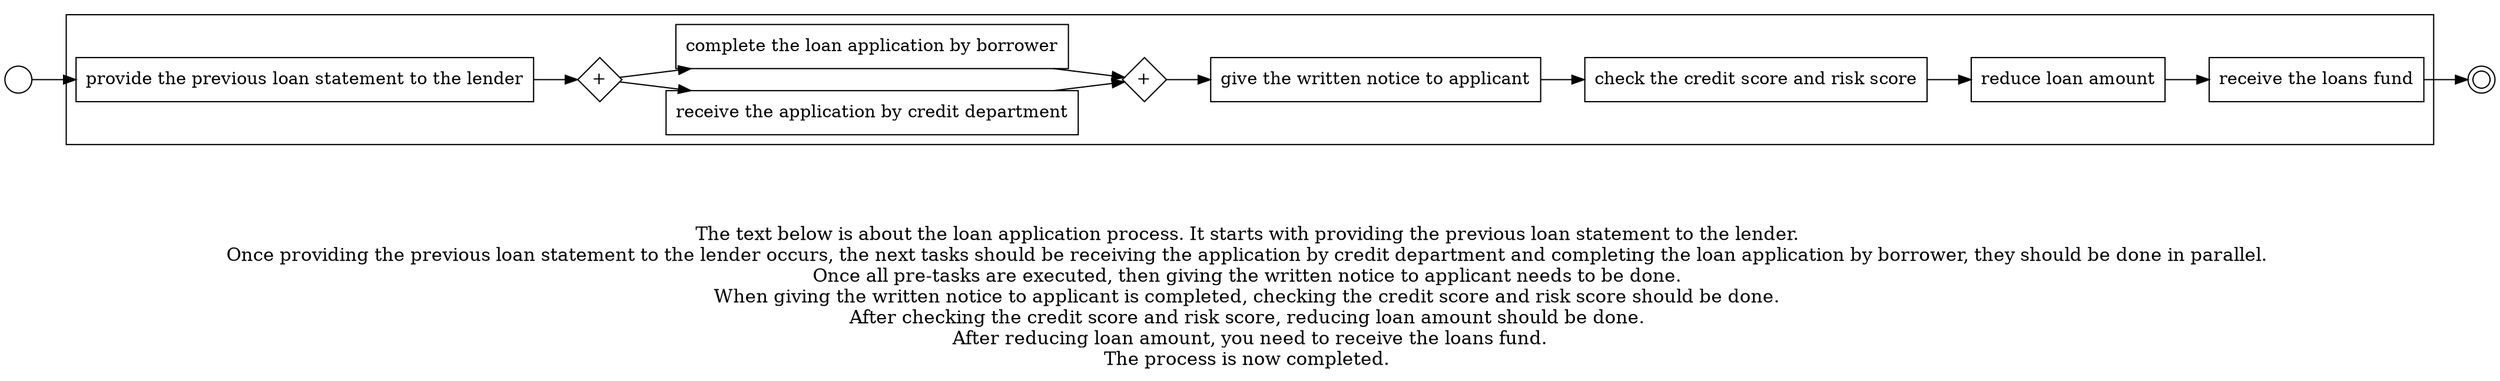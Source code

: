 digraph loan_application_process_91 {
	graph [rankdir=LR]
	START_NODE [label="" shape=circle width=0.3]
	subgraph CLUSTER_0 {
		"provide the previous loan statement to the lender" [shape=box]
		"AND_SPLIT--2. Loan application_J9PU" [label="+" fixedsize=true shape=diamond width=0.5]
		"provide the previous loan statement to the lender" -> "AND_SPLIT--2. Loan application_J9PU"
		"receive the application by credit department" [shape=box]
		"AND_SPLIT--2. Loan application_J9PU" -> "receive the application by credit department"
		"complete the loan application by borrower" [shape=box]
		"AND_SPLIT--2. Loan application_J9PU" -> "complete the loan application by borrower"
		"AND_JOIN--2. Loan application_J9PU" [label="+" fixedsize=true shape=diamond width=0.5]
		"receive the application by credit department" -> "AND_JOIN--2. Loan application_J9PU"
		"complete the loan application by borrower" -> "AND_JOIN--2. Loan application_J9PU"
		"give the written notice to applicant" [shape=box]
		"AND_JOIN--2. Loan application_J9PU" -> "give the written notice to applicant"
		"check the credit score and risk score" [shape=box]
		"give the written notice to applicant" -> "check the credit score and risk score"
		"reduce loan amount" [shape=box]
		"check the credit score and risk score" -> "reduce loan amount"
		"receive the loans fund" [shape=box]
		"reduce loan amount" -> "receive the loans fund"
	}
	START_NODE -> "provide the previous loan statement to the lender"
	END_NODE [label="" shape=doublecircle width=0.2]
	"receive the loans fund" -> END_NODE
	fontsize=15 label="\n\n
The text below is about the loan application process. It starts with providing the previous loan statement to the lender. 
Once providing the previous loan statement to the lender occurs, the next tasks should be receiving the application by credit department and completing the loan application by borrower, they should be done in parallel. 
Once all pre-tasks are executed, then giving the written notice to applicant needs to be done. 
When giving the written notice to applicant is completed, checking the credit score and risk score should be done. 
After checking the credit score and risk score, reducing loan amount should be done. 
After reducing loan amount, you need to receive the loans fund.
The process is now completed. 
"
}

